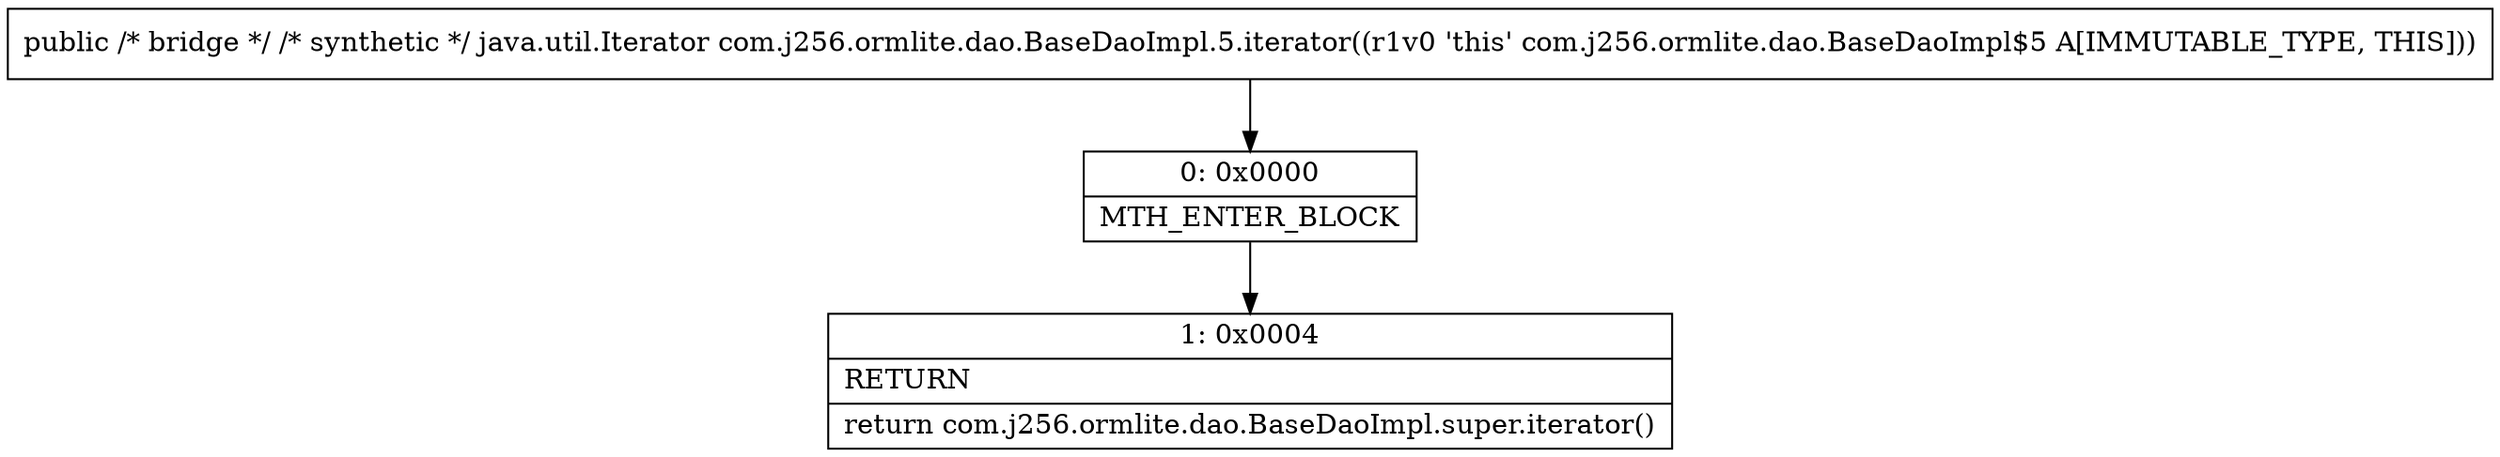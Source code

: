 digraph "CFG forcom.j256.ormlite.dao.BaseDaoImpl.5.iterator()Ljava\/util\/Iterator;" {
Node_0 [shape=record,label="{0\:\ 0x0000|MTH_ENTER_BLOCK\l}"];
Node_1 [shape=record,label="{1\:\ 0x0004|RETURN\l|return com.j256.ormlite.dao.BaseDaoImpl.super.iterator()\l}"];
MethodNode[shape=record,label="{public \/* bridge *\/ \/* synthetic *\/ java.util.Iterator com.j256.ormlite.dao.BaseDaoImpl.5.iterator((r1v0 'this' com.j256.ormlite.dao.BaseDaoImpl$5 A[IMMUTABLE_TYPE, THIS])) }"];
MethodNode -> Node_0;
Node_0 -> Node_1;
}

